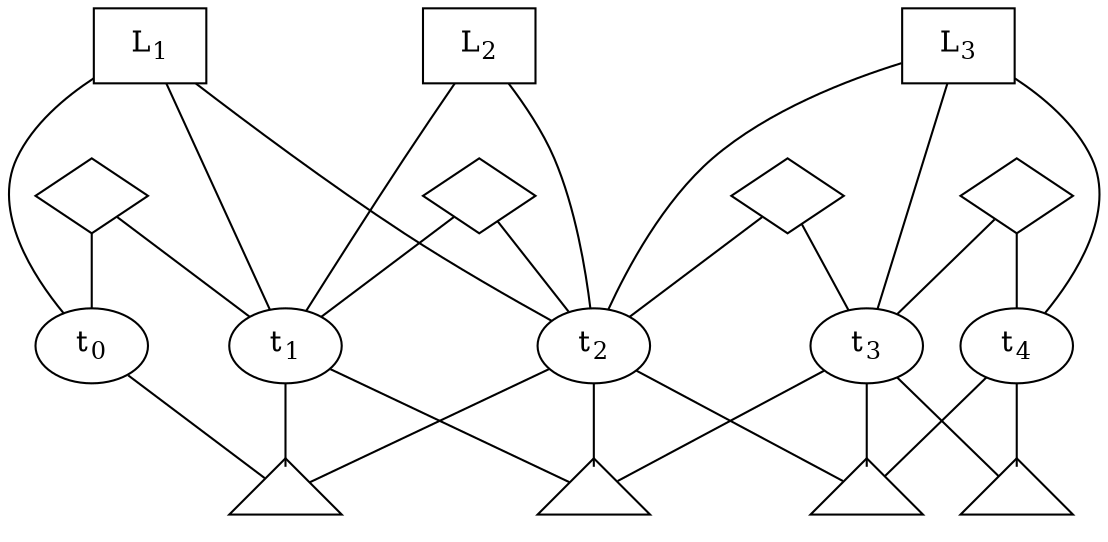 graph G {
0[fixedsize=shape, label=<t<SUB>0</SUB>>];
1[fixedsize=shape, label=<t<SUB>1</SUB>>];
2[fixedsize=shape, label=<t<SUB>2</SUB>>];
3[fixedsize=shape, label=<t<SUB>3</SUB>>];
4[fixedsize=shape, label=<t<SUB>4</SUB>>];
5[fixedsize=shape, shape=diamond, label=""];
6[fixedsize=shape, shape=diamond, label=""];
7[fixedsize=shape, shape=diamond, label=""];
8[fixedsize=shape, shape=diamond, label=""];
9[fixedsize=shape, shape=triangle, label=""];
10[fixedsize=shape, shape=triangle, label=""];
11[fixedsize=shape, shape=triangle, label=""];
12[fixedsize=shape, shape=triangle, label=""];
13[fixedsize=shape, shape=box, label=<L<SUB>1</SUB>>];
14[fixedsize=shape, shape=box, label=<L<SUB>2</SUB>>];
15[fixedsize=shape, shape=box, label=<L<SUB>3</SUB>>];
5--0;
5--1
6--1;
6--2;
7--2;
7--3;
8--3;
8--4;
0--9;
1--9;
2--9;
1--10;
2--10;
3--10;
2--11;
3--11;
4--11;
3--12;
4--12;
13--0;
13--1;
13--2;
14--1;
14--2;
15--2;
15--3;
15--4;

13--5[style=invis];
14--6[style=invis];
15--8[style=invis];
}

